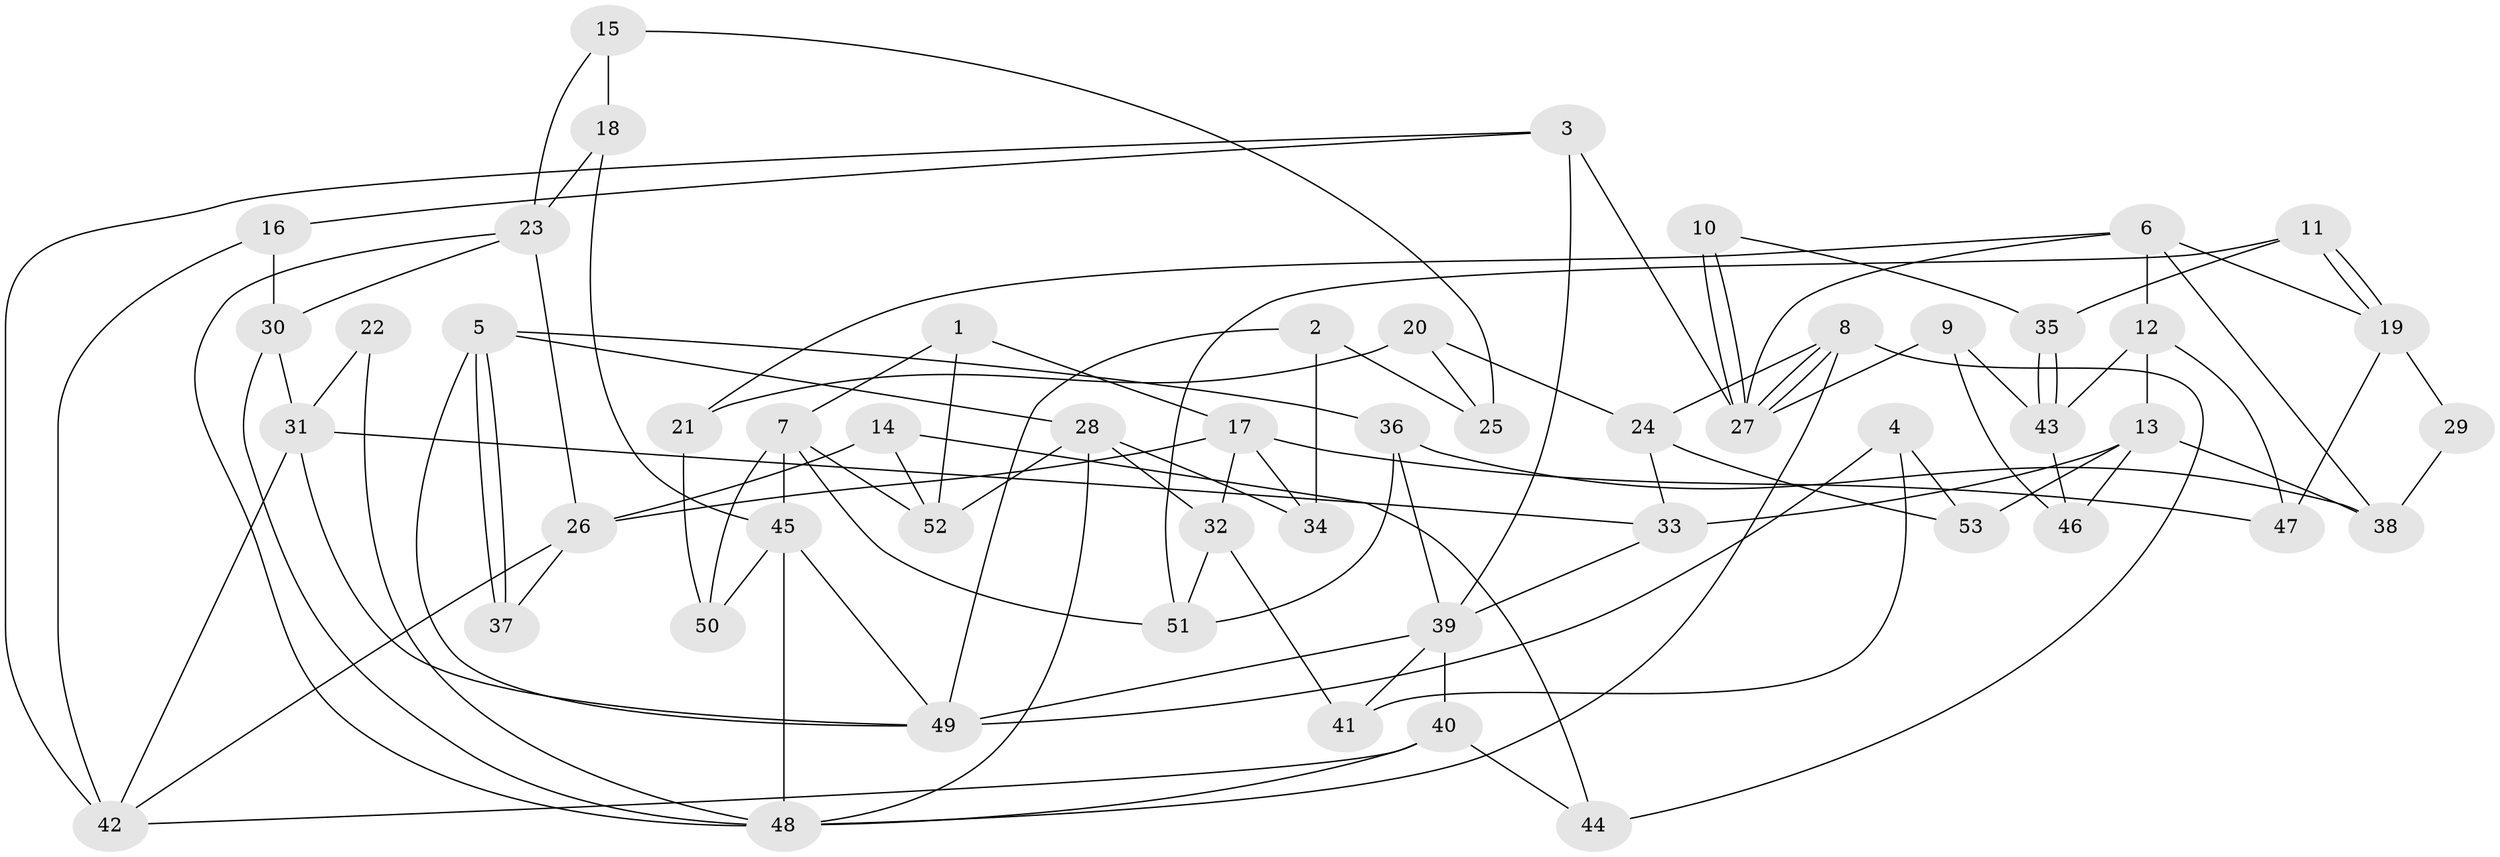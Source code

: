// coarse degree distribution, {4: 0.2, 6: 0.23333333333333334, 3: 0.26666666666666666, 5: 0.13333333333333333, 2: 0.03333333333333333, 8: 0.06666666666666667, 7: 0.06666666666666667}
// Generated by graph-tools (version 1.1) at 2025/23/03/03/25 07:23:59]
// undirected, 53 vertices, 106 edges
graph export_dot {
graph [start="1"]
  node [color=gray90,style=filled];
  1;
  2;
  3;
  4;
  5;
  6;
  7;
  8;
  9;
  10;
  11;
  12;
  13;
  14;
  15;
  16;
  17;
  18;
  19;
  20;
  21;
  22;
  23;
  24;
  25;
  26;
  27;
  28;
  29;
  30;
  31;
  32;
  33;
  34;
  35;
  36;
  37;
  38;
  39;
  40;
  41;
  42;
  43;
  44;
  45;
  46;
  47;
  48;
  49;
  50;
  51;
  52;
  53;
  1 -- 7;
  1 -- 17;
  1 -- 52;
  2 -- 34;
  2 -- 49;
  2 -- 25;
  3 -- 42;
  3 -- 27;
  3 -- 16;
  3 -- 39;
  4 -- 49;
  4 -- 41;
  4 -- 53;
  5 -- 37;
  5 -- 37;
  5 -- 49;
  5 -- 28;
  5 -- 36;
  6 -- 38;
  6 -- 27;
  6 -- 12;
  6 -- 19;
  6 -- 21;
  7 -- 52;
  7 -- 50;
  7 -- 45;
  7 -- 51;
  8 -- 27;
  8 -- 27;
  8 -- 48;
  8 -- 24;
  8 -- 44;
  9 -- 43;
  9 -- 27;
  9 -- 46;
  10 -- 27;
  10 -- 27;
  10 -- 35;
  11 -- 51;
  11 -- 19;
  11 -- 19;
  11 -- 35;
  12 -- 43;
  12 -- 13;
  12 -- 47;
  13 -- 53;
  13 -- 33;
  13 -- 38;
  13 -- 46;
  14 -- 52;
  14 -- 26;
  14 -- 44;
  15 -- 23;
  15 -- 18;
  15 -- 25;
  16 -- 42;
  16 -- 30;
  17 -- 26;
  17 -- 47;
  17 -- 32;
  17 -- 34;
  18 -- 23;
  18 -- 45;
  19 -- 29;
  19 -- 47;
  20 -- 24;
  20 -- 25;
  20 -- 21;
  21 -- 50;
  22 -- 31;
  22 -- 48;
  23 -- 48;
  23 -- 30;
  23 -- 26;
  24 -- 33;
  24 -- 53;
  26 -- 42;
  26 -- 37;
  28 -- 32;
  28 -- 34;
  28 -- 48;
  28 -- 52;
  29 -- 38;
  30 -- 48;
  30 -- 31;
  31 -- 33;
  31 -- 42;
  31 -- 49;
  32 -- 51;
  32 -- 41;
  33 -- 39;
  35 -- 43;
  35 -- 43;
  36 -- 39;
  36 -- 38;
  36 -- 51;
  39 -- 40;
  39 -- 41;
  39 -- 49;
  40 -- 48;
  40 -- 44;
  40 -- 42;
  43 -- 46;
  45 -- 49;
  45 -- 48;
  45 -- 50;
}
